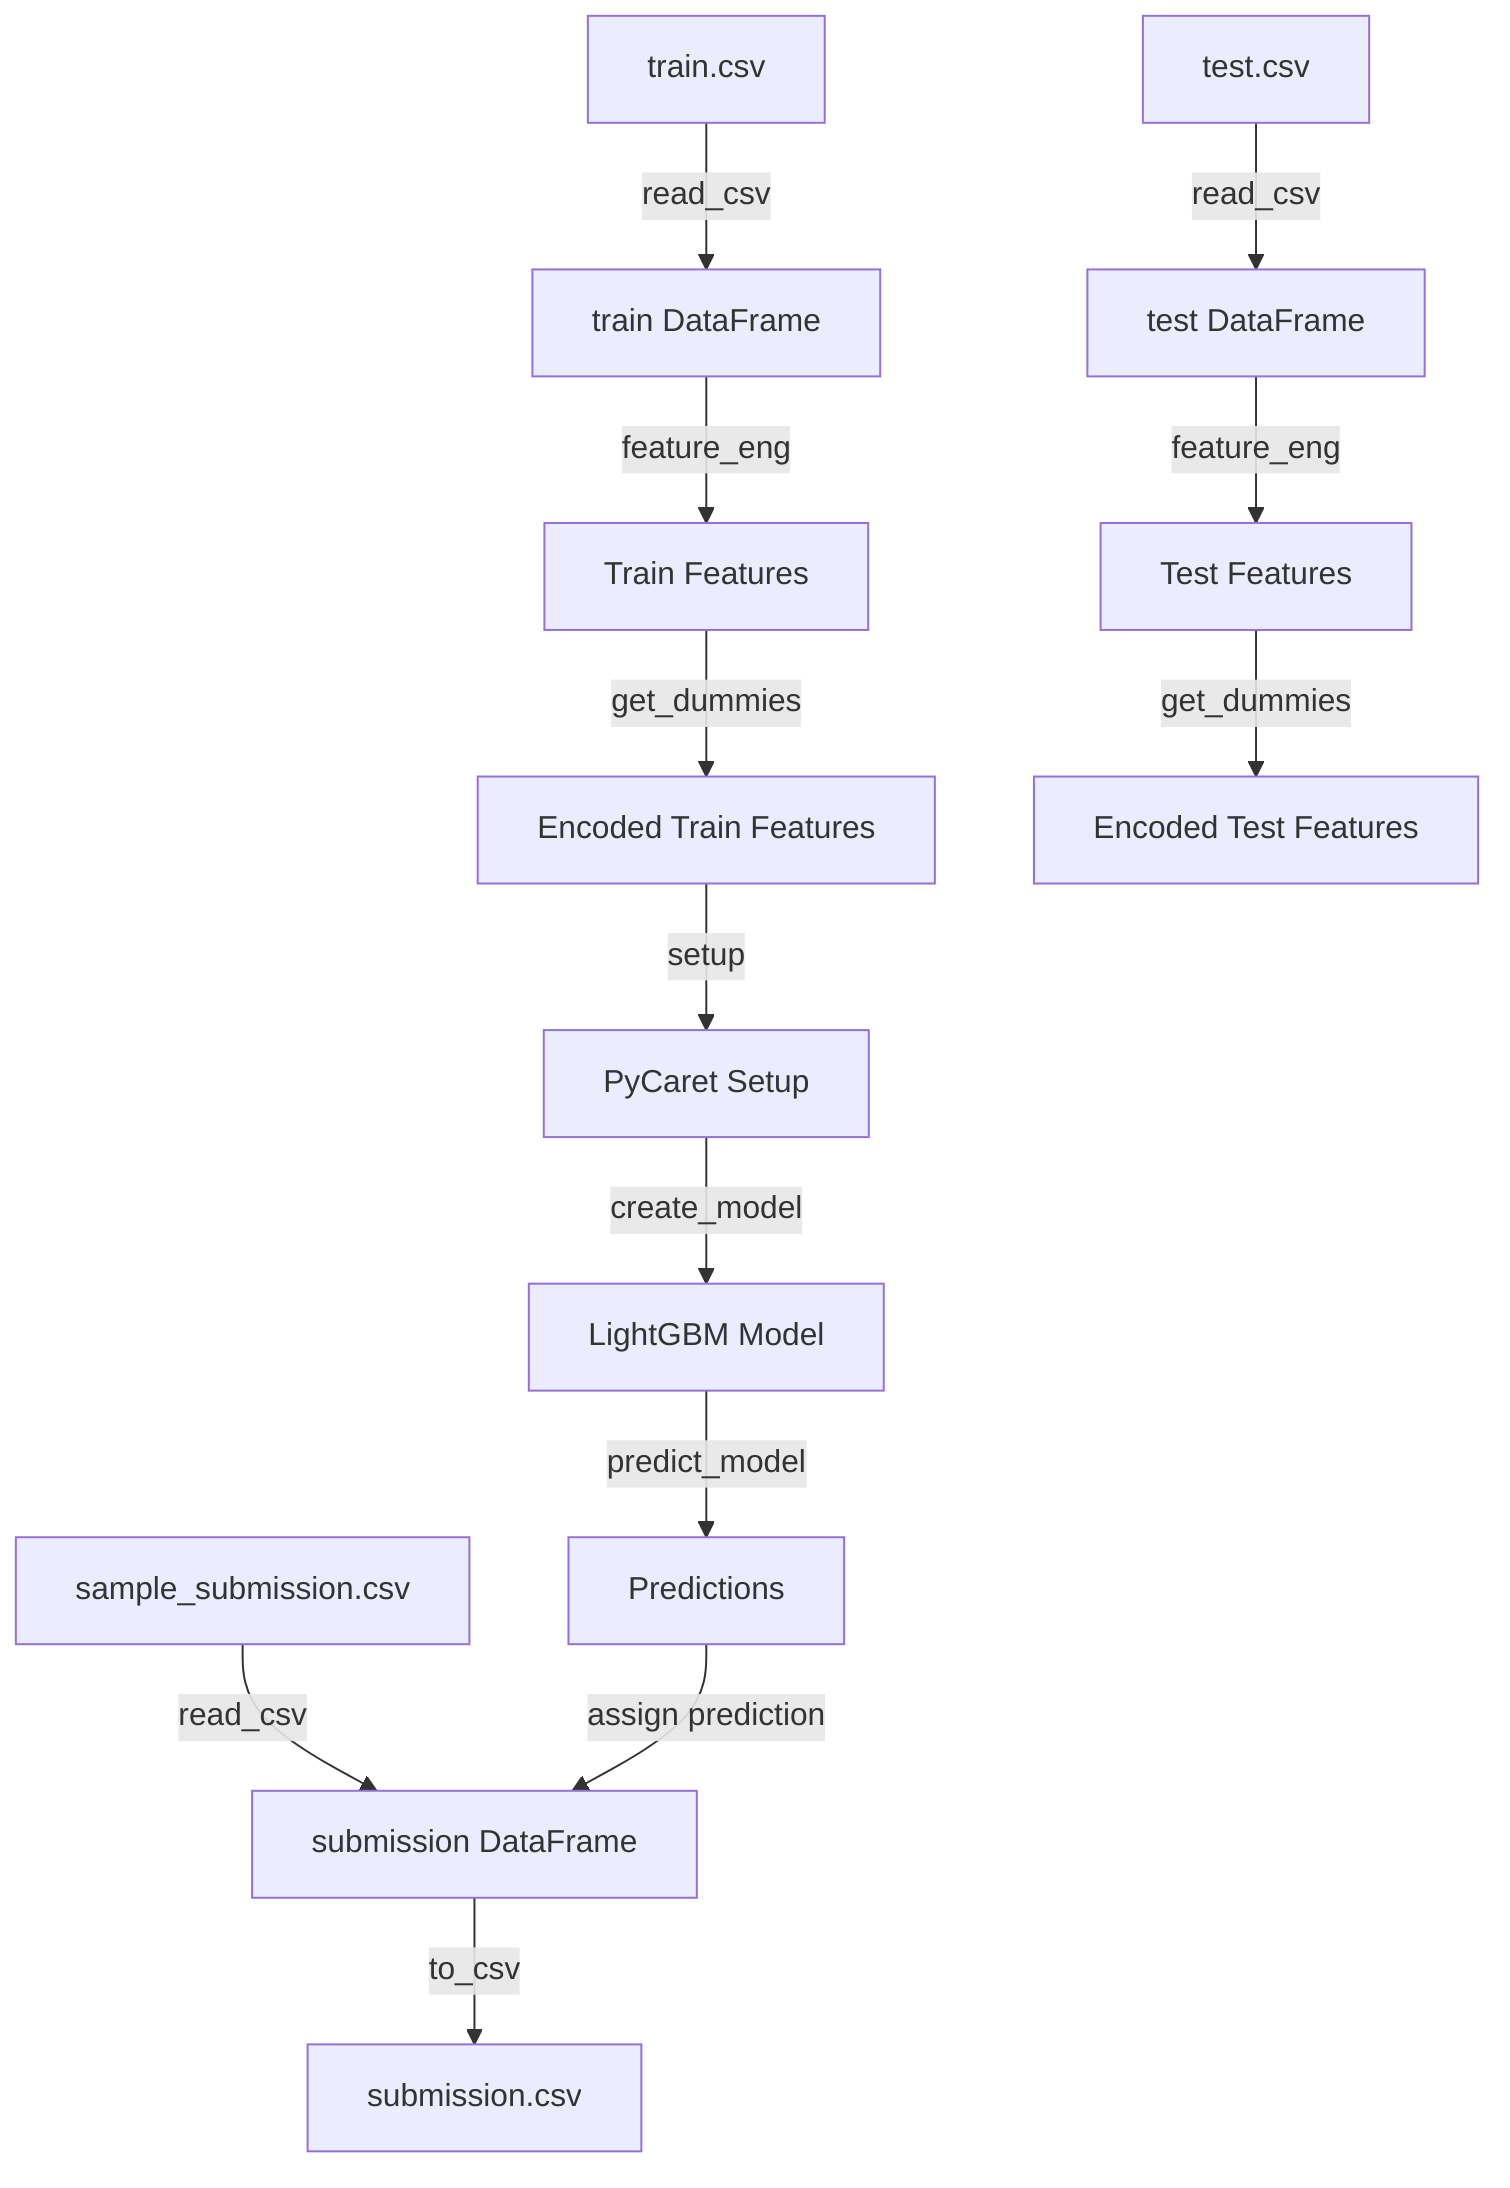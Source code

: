 flowchart TD
    %% Data Sources
    A["train.csv"] -->|read_csv| B["train DataFrame"]
    C["test.csv"] -->|read_csv| D["test DataFrame"]
    E["sample_submission.csv"] -->|read_csv| F["submission DataFrame"]

    %% Feature Engineering on Train and Test Data
    B -->|feature_eng| G["Train Features"]
    D -->|feature_eng| H["Test Features"]

    %% One-hot Encoding
    G -->|get_dummies| I["Encoded Train Features"]
    H -->|get_dummies| J["Encoded Test Features"]

    %% Model Setup and Training
    I -->|setup| K["PyCaret Setup"]
    K -->|create_model| L["LightGBM Model"]

    %% Predictions
    L -->|predict_model| M["Predictions"]
    M -->|assign prediction| F

    %% Final Submission
    F -->|to_csv| N["submission.csv"]

    %% Comments for clarification
    %% A, C, E: Data sources for train, test, and submission sample
    %% B, D, F: DataFrames created from respective files
    %% G, H: DataFrames after feature engineering
    %% I, J: Encoded DataFrames after one-hot encoding
    %% K: PyCaret setup for model training
    %% L: The Light Gradient Boosting Model used for prediction
    %% M: Predictions made by the model
    %% N: Final submission file ready for submission